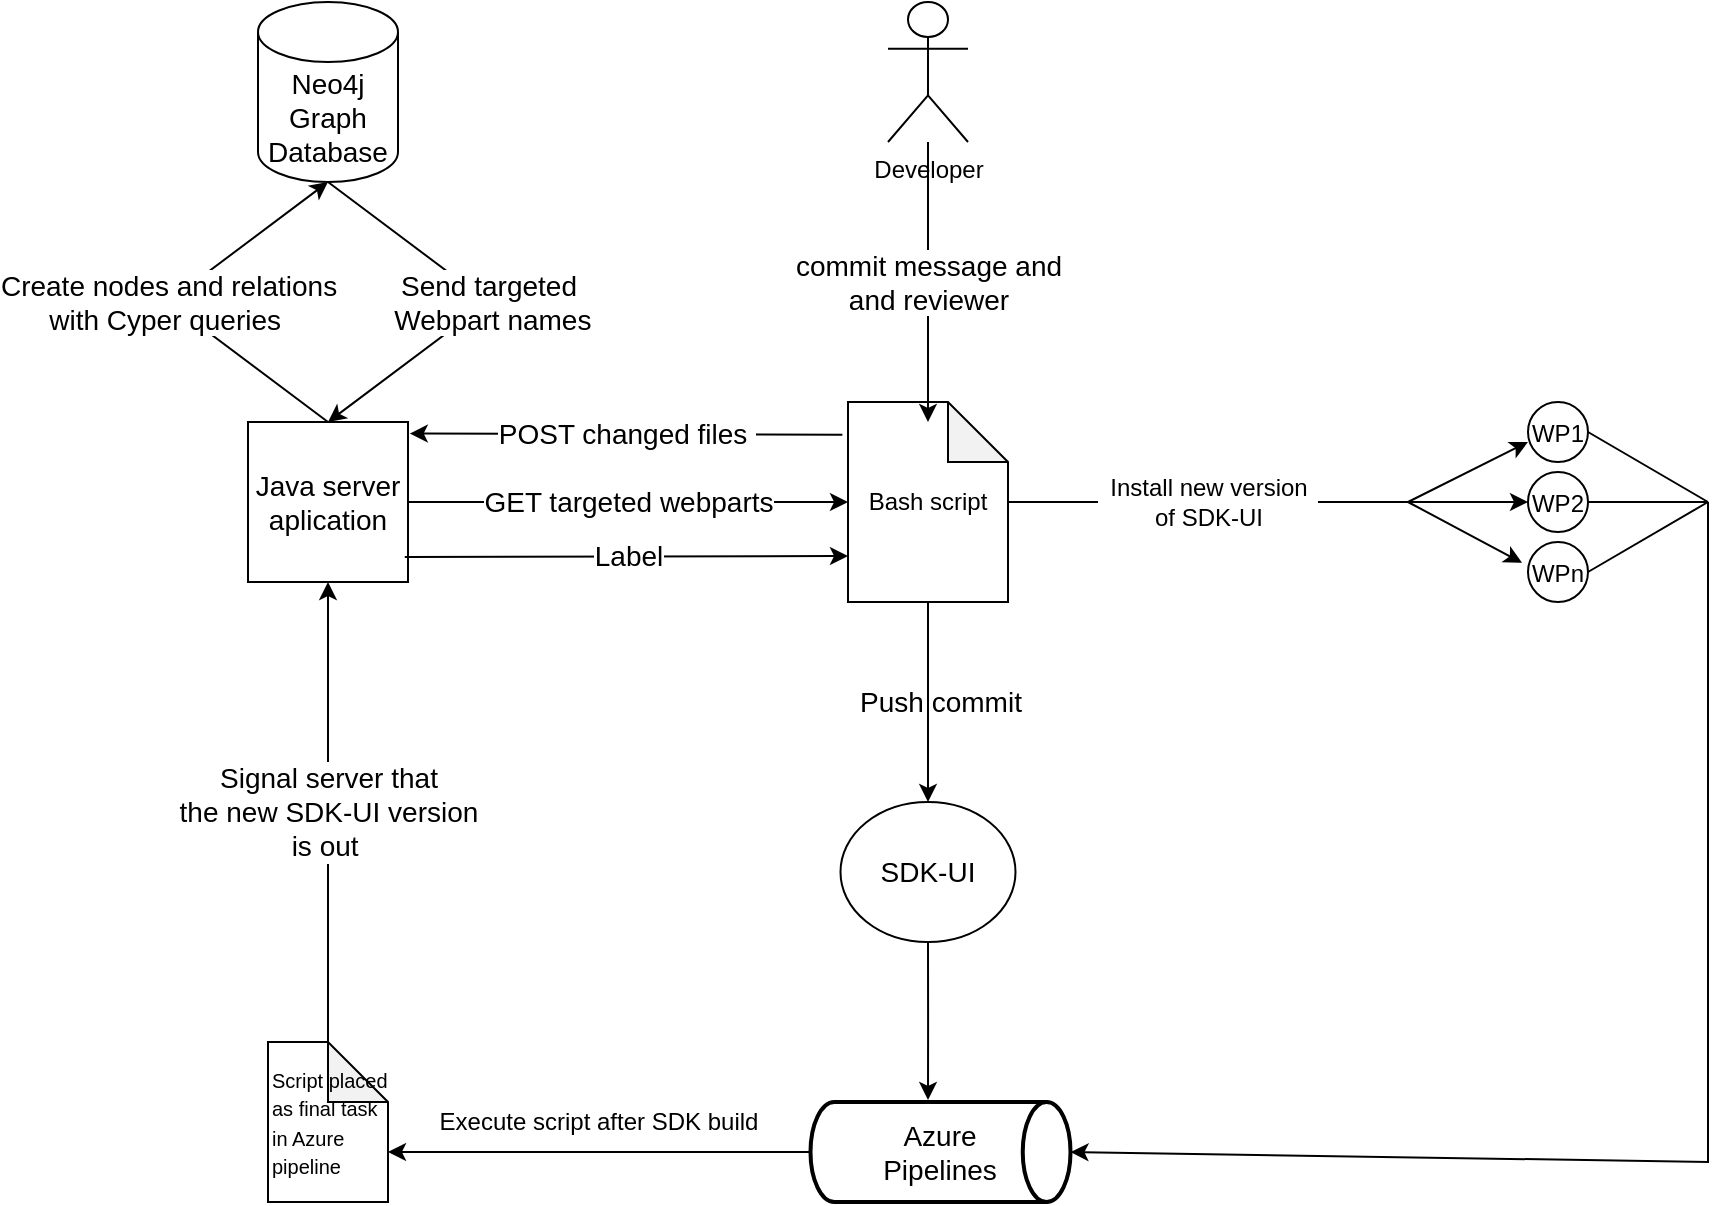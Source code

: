 <mxfile version="18.2.0" type="device"><diagram id="k8udMdPvEktXlOh3cJRf" name="Page-1"><mxGraphModel dx="1865" dy="600" grid="1" gridSize="10" guides="1" tooltips="1" connect="1" arrows="1" fold="1" page="1" pageScale="1" pageWidth="850" pageHeight="1100" math="0" shadow="0"><root><mxCell id="0"/><mxCell id="1" parent="0"/><mxCell id="HtHUOD-CS1wnuvB76tqL-1" value="Developer" style="shape=umlActor;verticalLabelPosition=bottom;verticalAlign=top;html=1;outlineConnect=0;" parent="1" vertex="1"><mxGeometry x="400" y="50" width="40" height="70" as="geometry"/></mxCell><mxCell id="HtHUOD-CS1wnuvB76tqL-2" value="Bash script" style="shape=note;whiteSpace=wrap;html=1;backgroundOutline=1;darkOpacity=0.05;" parent="1" vertex="1"><mxGeometry x="380" y="250" width="80" height="100" as="geometry"/></mxCell><mxCell id="HtHUOD-CS1wnuvB76tqL-3" value="" style="endArrow=classic;html=1;rounded=0;entryX=0.5;entryY=0.1;entryDx=0;entryDy=0;entryPerimeter=0;" parent="1" source="HtHUOD-CS1wnuvB76tqL-1" target="HtHUOD-CS1wnuvB76tqL-2" edge="1"><mxGeometry relative="1" as="geometry"><mxPoint x="370" y="420" as="sourcePoint"/><mxPoint x="470" y="420" as="targetPoint"/></mxGeometry></mxCell><mxCell id="HtHUOD-CS1wnuvB76tqL-4" value="&lt;font style=&quot;font-size: 14px&quot;&gt;&amp;nbsp;commit message and&amp;nbsp;&lt;br&gt;and reviewer&lt;br&gt;&lt;/font&gt;" style="edgeLabel;resizable=0;html=1;align=center;verticalAlign=middle;" parent="HtHUOD-CS1wnuvB76tqL-3" connectable="0" vertex="1"><mxGeometry relative="1" as="geometry"/></mxCell><mxCell id="HtHUOD-CS1wnuvB76tqL-17" style="edgeStyle=orthogonalEdgeStyle;rounded=0;orthogonalLoop=1;jettySize=auto;html=1;entryX=0.452;entryY=-0.02;entryDx=0;entryDy=0;entryPerimeter=0;fontSize=14;" parent="1" source="HtHUOD-CS1wnuvB76tqL-8" target="HtHUOD-CS1wnuvB76tqL-16" edge="1"><mxGeometry relative="1" as="geometry"/></mxCell><mxCell id="HtHUOD-CS1wnuvB76tqL-8" value="SDK-UI" style="ellipse;whiteSpace=wrap;html=1;fontSize=14;" parent="1" vertex="1"><mxGeometry x="376.25" y="450" width="87.5" height="70" as="geometry"/></mxCell><mxCell id="HtHUOD-CS1wnuvB76tqL-9" value="" style="endArrow=classic;html=1;rounded=0;fontSize=14;exitX=0.5;exitY=1;exitDx=0;exitDy=0;exitPerimeter=0;entryX=0.5;entryY=0;entryDx=0;entryDy=0;" parent="1" source="HtHUOD-CS1wnuvB76tqL-2" target="HtHUOD-CS1wnuvB76tqL-8" edge="1"><mxGeometry relative="1" as="geometry"><mxPoint x="430" y="360" as="sourcePoint"/><mxPoint x="414" y="450" as="targetPoint"/></mxGeometry></mxCell><mxCell id="HtHUOD-CS1wnuvB76tqL-15" value="Push commit" style="text;html=1;align=center;verticalAlign=middle;resizable=0;points=[];autosize=1;strokeColor=none;fillColor=none;fontSize=14;" parent="1" vertex="1"><mxGeometry x="376.25" y="390" width="100" height="20" as="geometry"/></mxCell><mxCell id="BHXiGgLdaY98VFXXfSd3-25" style="edgeStyle=orthogonalEdgeStyle;rounded=0;orthogonalLoop=1;jettySize=auto;html=1;entryX=0;entryY=0;entryDx=60;entryDy=55;entryPerimeter=0;fontSize=12;" edge="1" parent="1" source="HtHUOD-CS1wnuvB76tqL-16" target="BHXiGgLdaY98VFXXfSd3-24"><mxGeometry relative="1" as="geometry"/></mxCell><mxCell id="HtHUOD-CS1wnuvB76tqL-16" value="Azure &lt;br&gt;Pipelines" style="strokeWidth=2;html=1;shape=mxgraph.flowchart.direct_data;whiteSpace=wrap;fontSize=14;" parent="1" vertex="1"><mxGeometry x="361.25" y="600" width="130" height="50" as="geometry"/></mxCell><mxCell id="HtHUOD-CS1wnuvB76tqL-20" value="Neo4j&lt;br&gt;Graph Database" style="shape=cylinder3;whiteSpace=wrap;html=1;boundedLbl=1;backgroundOutline=1;size=15;fontSize=14;" parent="1" vertex="1"><mxGeometry x="85" y="50" width="70" height="90" as="geometry"/></mxCell><mxCell id="HtHUOD-CS1wnuvB76tqL-21" value="Java server aplication" style="whiteSpace=wrap;html=1;aspect=fixed;fontSize=14;" parent="1" vertex="1"><mxGeometry x="80" y="260" width="80" height="80" as="geometry"/></mxCell><mxCell id="HtHUOD-CS1wnuvB76tqL-22" value="" style="endArrow=classic;html=1;rounded=0;fontSize=14;exitX=-0.035;exitY=0.164;exitDx=0;exitDy=0;exitPerimeter=0;entryX=1.011;entryY=0.072;entryDx=0;entryDy=0;entryPerimeter=0;" parent="1" source="HtHUOD-CS1wnuvB76tqL-2" target="HtHUOD-CS1wnuvB76tqL-21" edge="1"><mxGeometry relative="1" as="geometry"><mxPoint x="370" y="370" as="sourcePoint"/><mxPoint x="470" y="370" as="targetPoint"/></mxGeometry></mxCell><mxCell id="HtHUOD-CS1wnuvB76tqL-23" value="POST changed files&amp;nbsp;" style="edgeLabel;resizable=0;html=1;align=center;verticalAlign=middle;fontSize=14;" parent="HtHUOD-CS1wnuvB76tqL-22" connectable="0" vertex="1"><mxGeometry relative="1" as="geometry"/></mxCell><mxCell id="HtHUOD-CS1wnuvB76tqL-24" value="" style="endArrow=classic;html=1;rounded=0;fontSize=14;exitX=0.5;exitY=0;exitDx=0;exitDy=0;entryX=0.5;entryY=1;entryDx=0;entryDy=0;entryPerimeter=0;" parent="1" source="HtHUOD-CS1wnuvB76tqL-21" target="HtHUOD-CS1wnuvB76tqL-20" edge="1"><mxGeometry relative="1" as="geometry"><mxPoint x="370" y="360" as="sourcePoint"/><mxPoint x="470" y="360" as="targetPoint"/><Array as="points"><mxPoint x="40" y="200"/></Array></mxGeometry></mxCell><mxCell id="HtHUOD-CS1wnuvB76tqL-25" value="Create nodes and relations&lt;br&gt;with Cyper queries&amp;nbsp;" style="edgeLabel;resizable=0;html=1;align=center;verticalAlign=middle;fontSize=14;" parent="HtHUOD-CS1wnuvB76tqL-24" connectable="0" vertex="1"><mxGeometry relative="1" as="geometry"/></mxCell><mxCell id="BHXiGgLdaY98VFXXfSd3-1" value="" style="endArrow=classic;html=1;rounded=0;exitX=0.5;exitY=1;exitDx=0;exitDy=0;exitPerimeter=0;entryX=0.5;entryY=0;entryDx=0;entryDy=0;" edge="1" parent="1" source="HtHUOD-CS1wnuvB76tqL-20" target="HtHUOD-CS1wnuvB76tqL-21"><mxGeometry relative="1" as="geometry"><mxPoint x="360" y="420" as="sourcePoint"/><mxPoint x="460" y="420" as="targetPoint"/><Array as="points"><mxPoint x="200" y="200"/></Array></mxGeometry></mxCell><mxCell id="BHXiGgLdaY98VFXXfSd3-2" value="&lt;font style=&quot;font-size: 14px;&quot;&gt;Send targeted&lt;br&gt;&amp;nbsp;Webpart names&lt;/font&gt;" style="edgeLabel;resizable=0;html=1;align=center;verticalAlign=middle;" connectable="0" vertex="1" parent="BHXiGgLdaY98VFXXfSd3-1"><mxGeometry relative="1" as="geometry"/></mxCell><mxCell id="BHXiGgLdaY98VFXXfSd3-3" value="" style="endArrow=classic;html=1;rounded=0;fontSize=14;" edge="1" parent="1"><mxGeometry relative="1" as="geometry"><mxPoint x="160" y="300" as="sourcePoint"/><mxPoint x="380" y="300" as="targetPoint"/></mxGeometry></mxCell><mxCell id="BHXiGgLdaY98VFXXfSd3-4" value="GET targeted webparts" style="edgeLabel;resizable=0;html=1;align=center;verticalAlign=middle;fontSize=14;" connectable="0" vertex="1" parent="BHXiGgLdaY98VFXXfSd3-3"><mxGeometry relative="1" as="geometry"/></mxCell><mxCell id="BHXiGgLdaY98VFXXfSd3-5" value="&lt;font style=&quot;font-size: 12px;&quot;&gt;WP1&lt;/font&gt;" style="ellipse;whiteSpace=wrap;html=1;fontSize=14;" vertex="1" parent="1"><mxGeometry x="720" y="250" width="30" height="30" as="geometry"/></mxCell><mxCell id="BHXiGgLdaY98VFXXfSd3-6" value="&lt;font style=&quot;font-size: 12px;&quot;&gt;WP2&lt;/font&gt;" style="ellipse;whiteSpace=wrap;html=1;fontSize=14;" vertex="1" parent="1"><mxGeometry x="720" y="285" width="30" height="30" as="geometry"/></mxCell><mxCell id="BHXiGgLdaY98VFXXfSd3-8" value="&lt;font style=&quot;font-size: 12px;&quot;&gt;WPn&lt;/font&gt;" style="ellipse;whiteSpace=wrap;html=1;fontSize=14;" vertex="1" parent="1"><mxGeometry x="720" y="320" width="30" height="30" as="geometry"/></mxCell><mxCell id="BHXiGgLdaY98VFXXfSd3-10" value="" style="endArrow=none;html=1;rounded=0;fontSize=12;startArrow=none;" edge="1" parent="1" source="BHXiGgLdaY98VFXXfSd3-11"><mxGeometry width="50" height="50" relative="1" as="geometry"><mxPoint x="460" y="300" as="sourcePoint"/><mxPoint x="660" y="300" as="targetPoint"/></mxGeometry></mxCell><mxCell id="BHXiGgLdaY98VFXXfSd3-11" value="Install new version &lt;br&gt;of SDK-UI" style="text;html=1;align=center;verticalAlign=middle;resizable=0;points=[];autosize=1;strokeColor=none;fillColor=none;fontSize=12;" vertex="1" parent="1"><mxGeometry x="505" y="285" width="110" height="30" as="geometry"/></mxCell><mxCell id="BHXiGgLdaY98VFXXfSd3-12" value="" style="endArrow=none;html=1;rounded=0;fontSize=12;" edge="1" parent="1" target="BHXiGgLdaY98VFXXfSd3-11"><mxGeometry width="50" height="50" relative="1" as="geometry"><mxPoint x="460" y="300" as="sourcePoint"/><mxPoint x="660" y="300" as="targetPoint"/></mxGeometry></mxCell><mxCell id="BHXiGgLdaY98VFXXfSd3-15" value="" style="endArrow=classic;html=1;rounded=0;fontSize=12;" edge="1" parent="1"><mxGeometry width="50" height="50" relative="1" as="geometry"><mxPoint x="660" y="300" as="sourcePoint"/><mxPoint x="720" y="270" as="targetPoint"/></mxGeometry></mxCell><mxCell id="BHXiGgLdaY98VFXXfSd3-16" value="" style="endArrow=classic;html=1;rounded=0;fontSize=12;entryX=0;entryY=0.5;entryDx=0;entryDy=0;" edge="1" parent="1" target="BHXiGgLdaY98VFXXfSd3-6"><mxGeometry width="50" height="50" relative="1" as="geometry"><mxPoint x="660" y="300" as="sourcePoint"/><mxPoint x="440" y="400" as="targetPoint"/></mxGeometry></mxCell><mxCell id="BHXiGgLdaY98VFXXfSd3-17" value="" style="endArrow=classic;html=1;rounded=0;fontSize=12;entryX=-0.099;entryY=0.347;entryDx=0;entryDy=0;entryPerimeter=0;" edge="1" parent="1" target="BHXiGgLdaY98VFXXfSd3-8"><mxGeometry width="50" height="50" relative="1" as="geometry"><mxPoint x="660" y="300" as="sourcePoint"/><mxPoint x="440" y="400" as="targetPoint"/></mxGeometry></mxCell><mxCell id="BHXiGgLdaY98VFXXfSd3-18" value="" style="endArrow=classic;html=1;rounded=0;fontSize=12;entryX=1;entryY=0.5;entryDx=0;entryDy=0;entryPerimeter=0;" edge="1" parent="1" target="HtHUOD-CS1wnuvB76tqL-16"><mxGeometry width="50" height="50" relative="1" as="geometry"><mxPoint x="810" y="300" as="sourcePoint"/><mxPoint x="520" y="450" as="targetPoint"/><Array as="points"><mxPoint x="810" y="630"/></Array></mxGeometry></mxCell><mxCell id="BHXiGgLdaY98VFXXfSd3-20" value="" style="endArrow=none;html=1;rounded=0;fontSize=12;entryX=1;entryY=0.5;entryDx=0;entryDy=0;" edge="1" parent="1" target="BHXiGgLdaY98VFXXfSd3-5"><mxGeometry width="50" height="50" relative="1" as="geometry"><mxPoint x="810" y="300" as="sourcePoint"/><mxPoint x="750" y="270" as="targetPoint"/></mxGeometry></mxCell><mxCell id="BHXiGgLdaY98VFXXfSd3-22" value="" style="endArrow=none;html=1;rounded=0;fontSize=12;entryX=1;entryY=0.5;entryDx=0;entryDy=0;" edge="1" parent="1" target="BHXiGgLdaY98VFXXfSd3-6"><mxGeometry width="50" height="50" relative="1" as="geometry"><mxPoint x="810" y="300" as="sourcePoint"/><mxPoint x="520" y="450" as="targetPoint"/></mxGeometry></mxCell><mxCell id="BHXiGgLdaY98VFXXfSd3-23" value="" style="endArrow=none;html=1;rounded=0;fontSize=12;entryX=1;entryY=0.5;entryDx=0;entryDy=0;" edge="1" parent="1" target="BHXiGgLdaY98VFXXfSd3-8"><mxGeometry width="50" height="50" relative="1" as="geometry"><mxPoint x="810" y="300" as="sourcePoint"/><mxPoint x="520" y="450" as="targetPoint"/></mxGeometry></mxCell><mxCell id="BHXiGgLdaY98VFXXfSd3-24" value="&lt;font style=&quot;font-size: 10px;&quot;&gt;Script placed as final task in Azure pipeline&lt;/font&gt;" style="shape=note;whiteSpace=wrap;html=1;backgroundOutline=1;darkOpacity=0.05;fontSize=12;align=left;" vertex="1" parent="1"><mxGeometry x="90" y="570" width="60" height="80" as="geometry"/></mxCell><mxCell id="BHXiGgLdaY98VFXXfSd3-26" value="Execute script after SDK build" style="text;html=1;align=center;verticalAlign=middle;resizable=0;points=[];autosize=1;strokeColor=none;fillColor=none;fontSize=12;" vertex="1" parent="1"><mxGeometry x="170" y="600" width="170" height="20" as="geometry"/></mxCell><mxCell id="BHXiGgLdaY98VFXXfSd3-28" value="" style="endArrow=classic;html=1;rounded=0;fontSize=10;exitX=0;exitY=0;exitDx=30;exitDy=0;exitPerimeter=0;entryX=0.5;entryY=1;entryDx=0;entryDy=0;" edge="1" parent="1" source="BHXiGgLdaY98VFXXfSd3-24" target="HtHUOD-CS1wnuvB76tqL-21"><mxGeometry relative="1" as="geometry"><mxPoint x="330" y="340" as="sourcePoint"/><mxPoint x="430" y="340" as="targetPoint"/></mxGeometry></mxCell><mxCell id="BHXiGgLdaY98VFXXfSd3-29" value="&lt;font style=&quot;font-size: 14px;&quot;&gt;Signal server that&lt;br&gt;the new SDK-UI version&lt;br&gt;is out&amp;nbsp;&lt;/font&gt;" style="edgeLabel;resizable=0;html=1;align=center;verticalAlign=middle;fontSize=10;" connectable="0" vertex="1" parent="BHXiGgLdaY98VFXXfSd3-28"><mxGeometry relative="1" as="geometry"/></mxCell><mxCell id="BHXiGgLdaY98VFXXfSd3-30" value="" style="endArrow=classic;html=1;rounded=0;fontSize=14;exitX=0.98;exitY=0.843;exitDx=0;exitDy=0;exitPerimeter=0;" edge="1" parent="1" source="HtHUOD-CS1wnuvB76tqL-21"><mxGeometry relative="1" as="geometry"><mxPoint x="330" y="320" as="sourcePoint"/><mxPoint x="380" y="327" as="targetPoint"/></mxGeometry></mxCell><mxCell id="BHXiGgLdaY98VFXXfSd3-31" value="Label" style="edgeLabel;resizable=0;html=1;align=center;verticalAlign=middle;fontSize=14;" connectable="0" vertex="1" parent="BHXiGgLdaY98VFXXfSd3-30"><mxGeometry relative="1" as="geometry"/></mxCell></root></mxGraphModel></diagram></mxfile>